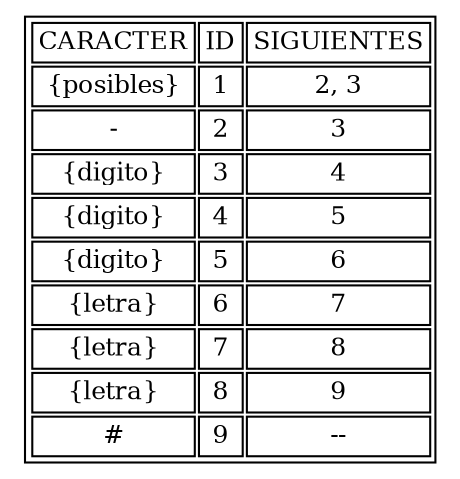digraph G {tabla1[shape=plaintext,fontsize=12, label=<<TABLE BORDER="1"><TR><TD>CARACTER</TD><TD>ID</TD><TD>SIGUIENTES</TD></TR><TR> <TD>{posibles}</TD><TD>1</TD><TD>2, 3</TD> </TR><TR> <TD>-</TD><TD>2</TD><TD>3</TD> </TR><TR> <TD>{digito}</TD><TD>3</TD><TD>4</TD> </TR><TR> <TD>{digito}</TD><TD>4</TD><TD>5</TD> </TR><TR> <TD>{digito}</TD><TD>5</TD><TD>6</TD> </TR><TR> <TD>{letra}</TD><TD>6</TD><TD>7</TD> </TR><TR> <TD>{letra}</TD><TD>7</TD><TD>8</TD> </TR><TR> <TD>{letra}</TD><TD>8</TD><TD>9</TD> </TR><TR> <TD>#</TD><TD>9</TD><TD>--</TD> </TR></TABLE>>];}